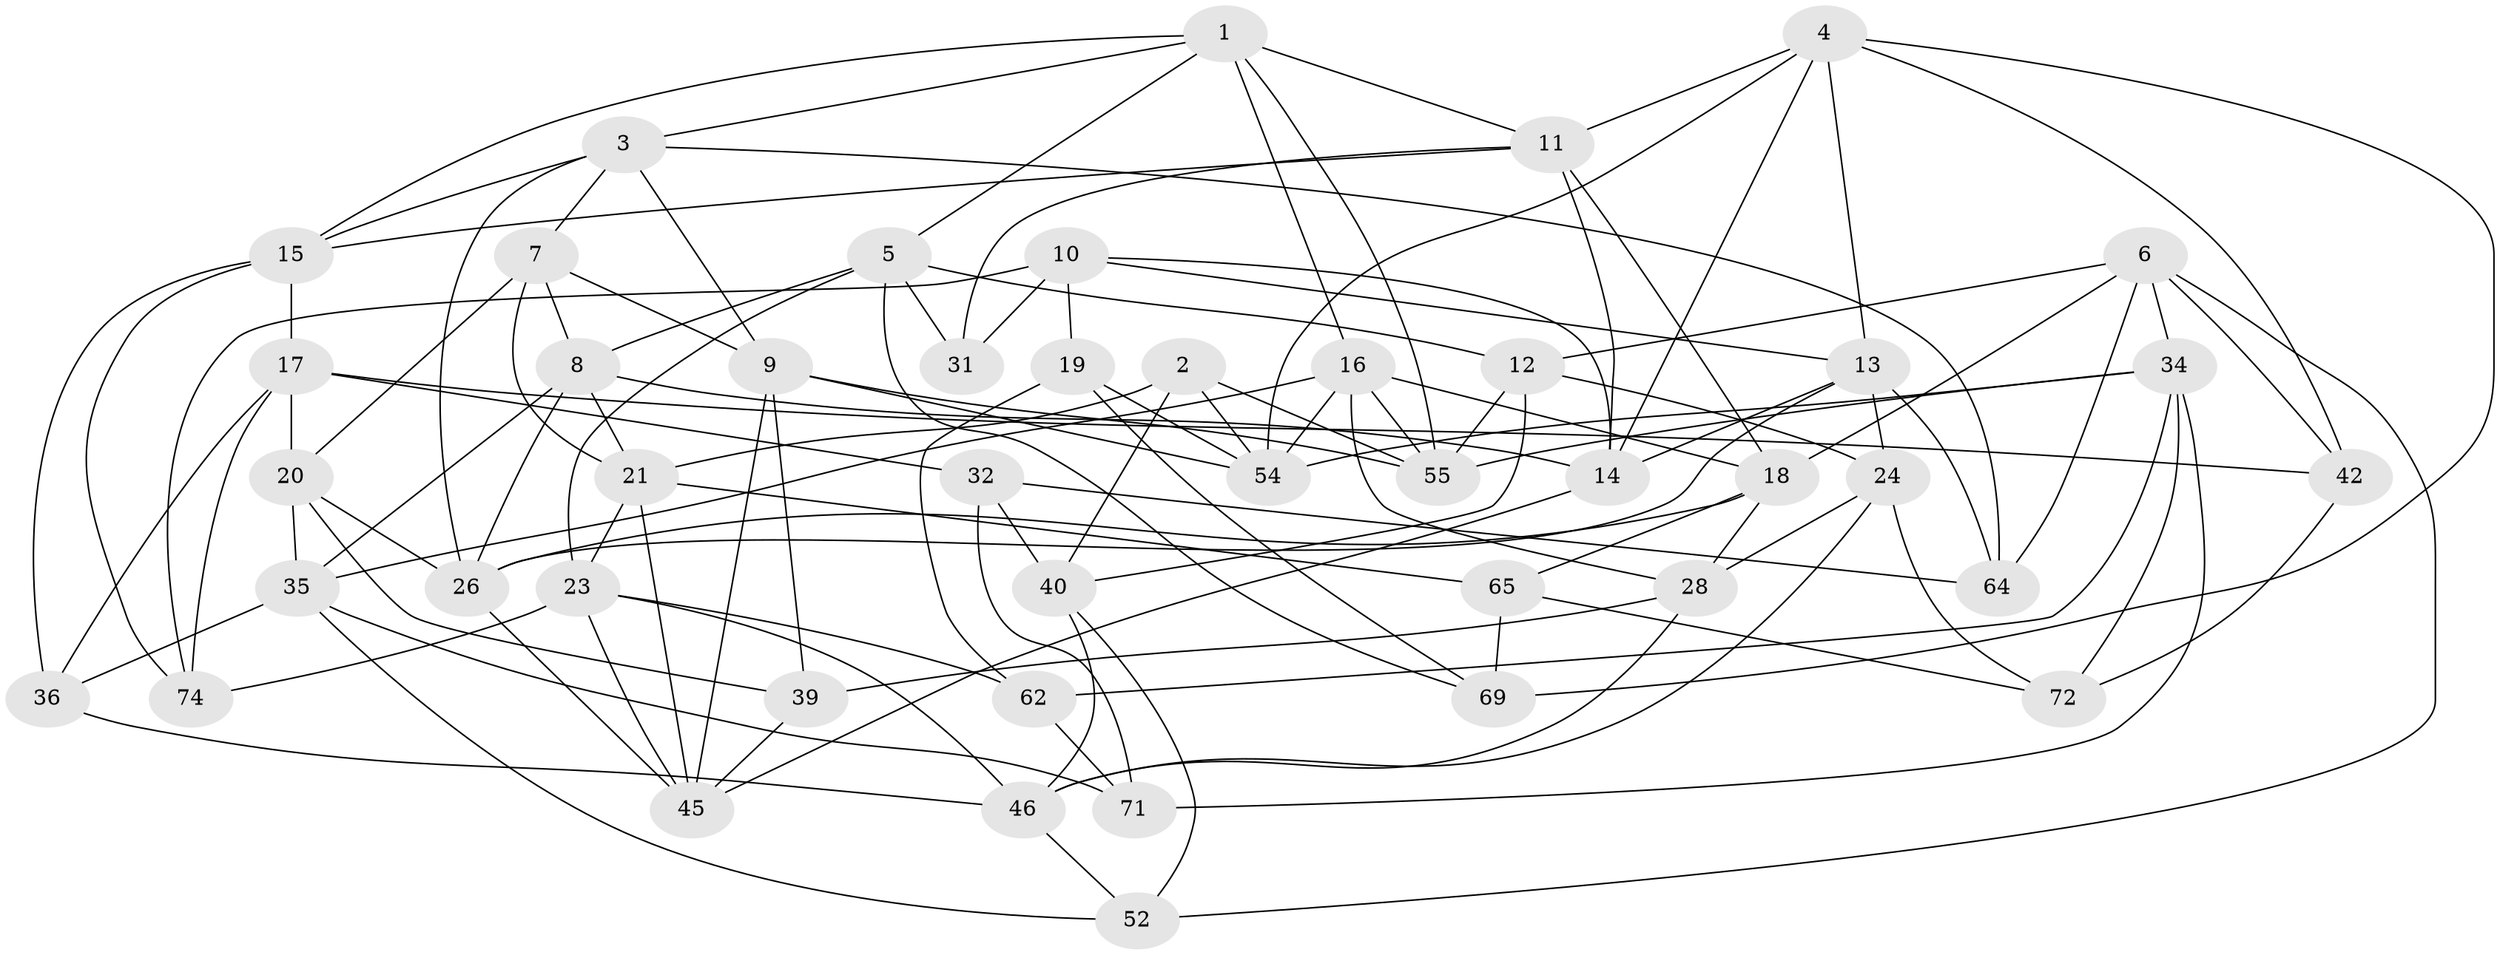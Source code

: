 // original degree distribution, {4: 1.0}
// Generated by graph-tools (version 1.1) at 2025/11/02/27/25 16:11:50]
// undirected, 45 vertices, 116 edges
graph export_dot {
graph [start="1"]
  node [color=gray90,style=filled];
  1 [super="+57"];
  2;
  3 [super="+75"];
  4 [super="+51"];
  5 [super="+37"];
  6 [super="+29"];
  7 [super="+22"];
  8 [super="+48"];
  9 [super="+68"];
  10 [super="+56"];
  11 [super="+63"];
  12 [super="+25"];
  13 [super="+67"];
  14 [super="+58"];
  15 [super="+44"];
  16 [super="+38"];
  17 [super="+66"];
  18 [super="+47"];
  19;
  20 [super="+53"];
  21 [super="+49"];
  23 [super="+61"];
  24 [super="+27"];
  26 [super="+30"];
  28 [super="+33"];
  31;
  32;
  34 [super="+41"];
  35 [super="+60"];
  36;
  39;
  40 [super="+43"];
  42;
  45 [super="+70"];
  46 [super="+50"];
  52;
  54 [super="+59"];
  55 [super="+73"];
  62;
  64;
  65;
  69;
  71;
  72;
  74;
  1 -- 55;
  1 -- 16;
  1 -- 5;
  1 -- 15;
  1 -- 3;
  1 -- 11;
  2 -- 54;
  2 -- 55;
  2 -- 21;
  2 -- 40;
  3 -- 26;
  3 -- 15;
  3 -- 7;
  3 -- 64;
  3 -- 9;
  4 -- 69;
  4 -- 13;
  4 -- 54;
  4 -- 42;
  4 -- 11;
  4 -- 14;
  5 -- 12;
  5 -- 8;
  5 -- 69;
  5 -- 31;
  5 -- 23;
  6 -- 42;
  6 -- 52;
  6 -- 64;
  6 -- 18;
  6 -- 34;
  6 -- 12;
  7 -- 9;
  7 -- 20 [weight=2];
  7 -- 8;
  7 -- 21;
  8 -- 35;
  8 -- 21;
  8 -- 14;
  8 -- 26;
  9 -- 39;
  9 -- 55;
  9 -- 45;
  9 -- 54;
  10 -- 19;
  10 -- 31 [weight=2];
  10 -- 74;
  10 -- 13;
  10 -- 14;
  11 -- 18;
  11 -- 31;
  11 -- 14;
  11 -- 15;
  12 -- 40 [weight=2];
  12 -- 24;
  12 -- 55;
  13 -- 64;
  13 -- 24;
  13 -- 14;
  13 -- 26;
  14 -- 45;
  15 -- 74;
  15 -- 17;
  15 -- 36;
  16 -- 28;
  16 -- 55;
  16 -- 18;
  16 -- 54;
  16 -- 35;
  17 -- 32;
  17 -- 36;
  17 -- 42;
  17 -- 20;
  17 -- 74;
  18 -- 65;
  18 -- 26;
  18 -- 28;
  19 -- 54;
  19 -- 69;
  19 -- 62;
  20 -- 39;
  20 -- 35;
  20 -- 26;
  21 -- 45;
  21 -- 65;
  21 -- 23;
  23 -- 62;
  23 -- 46;
  23 -- 74;
  23 -- 45;
  24 -- 72;
  24 -- 46;
  24 -- 28 [weight=2];
  26 -- 45;
  28 -- 46;
  28 -- 39;
  32 -- 64;
  32 -- 71;
  32 -- 40;
  34 -- 71;
  34 -- 62;
  34 -- 72;
  34 -- 55;
  34 -- 54;
  35 -- 52;
  35 -- 71;
  35 -- 36;
  36 -- 46;
  39 -- 45;
  40 -- 46;
  40 -- 52;
  42 -- 72;
  46 -- 52;
  62 -- 71;
  65 -- 72;
  65 -- 69;
}
